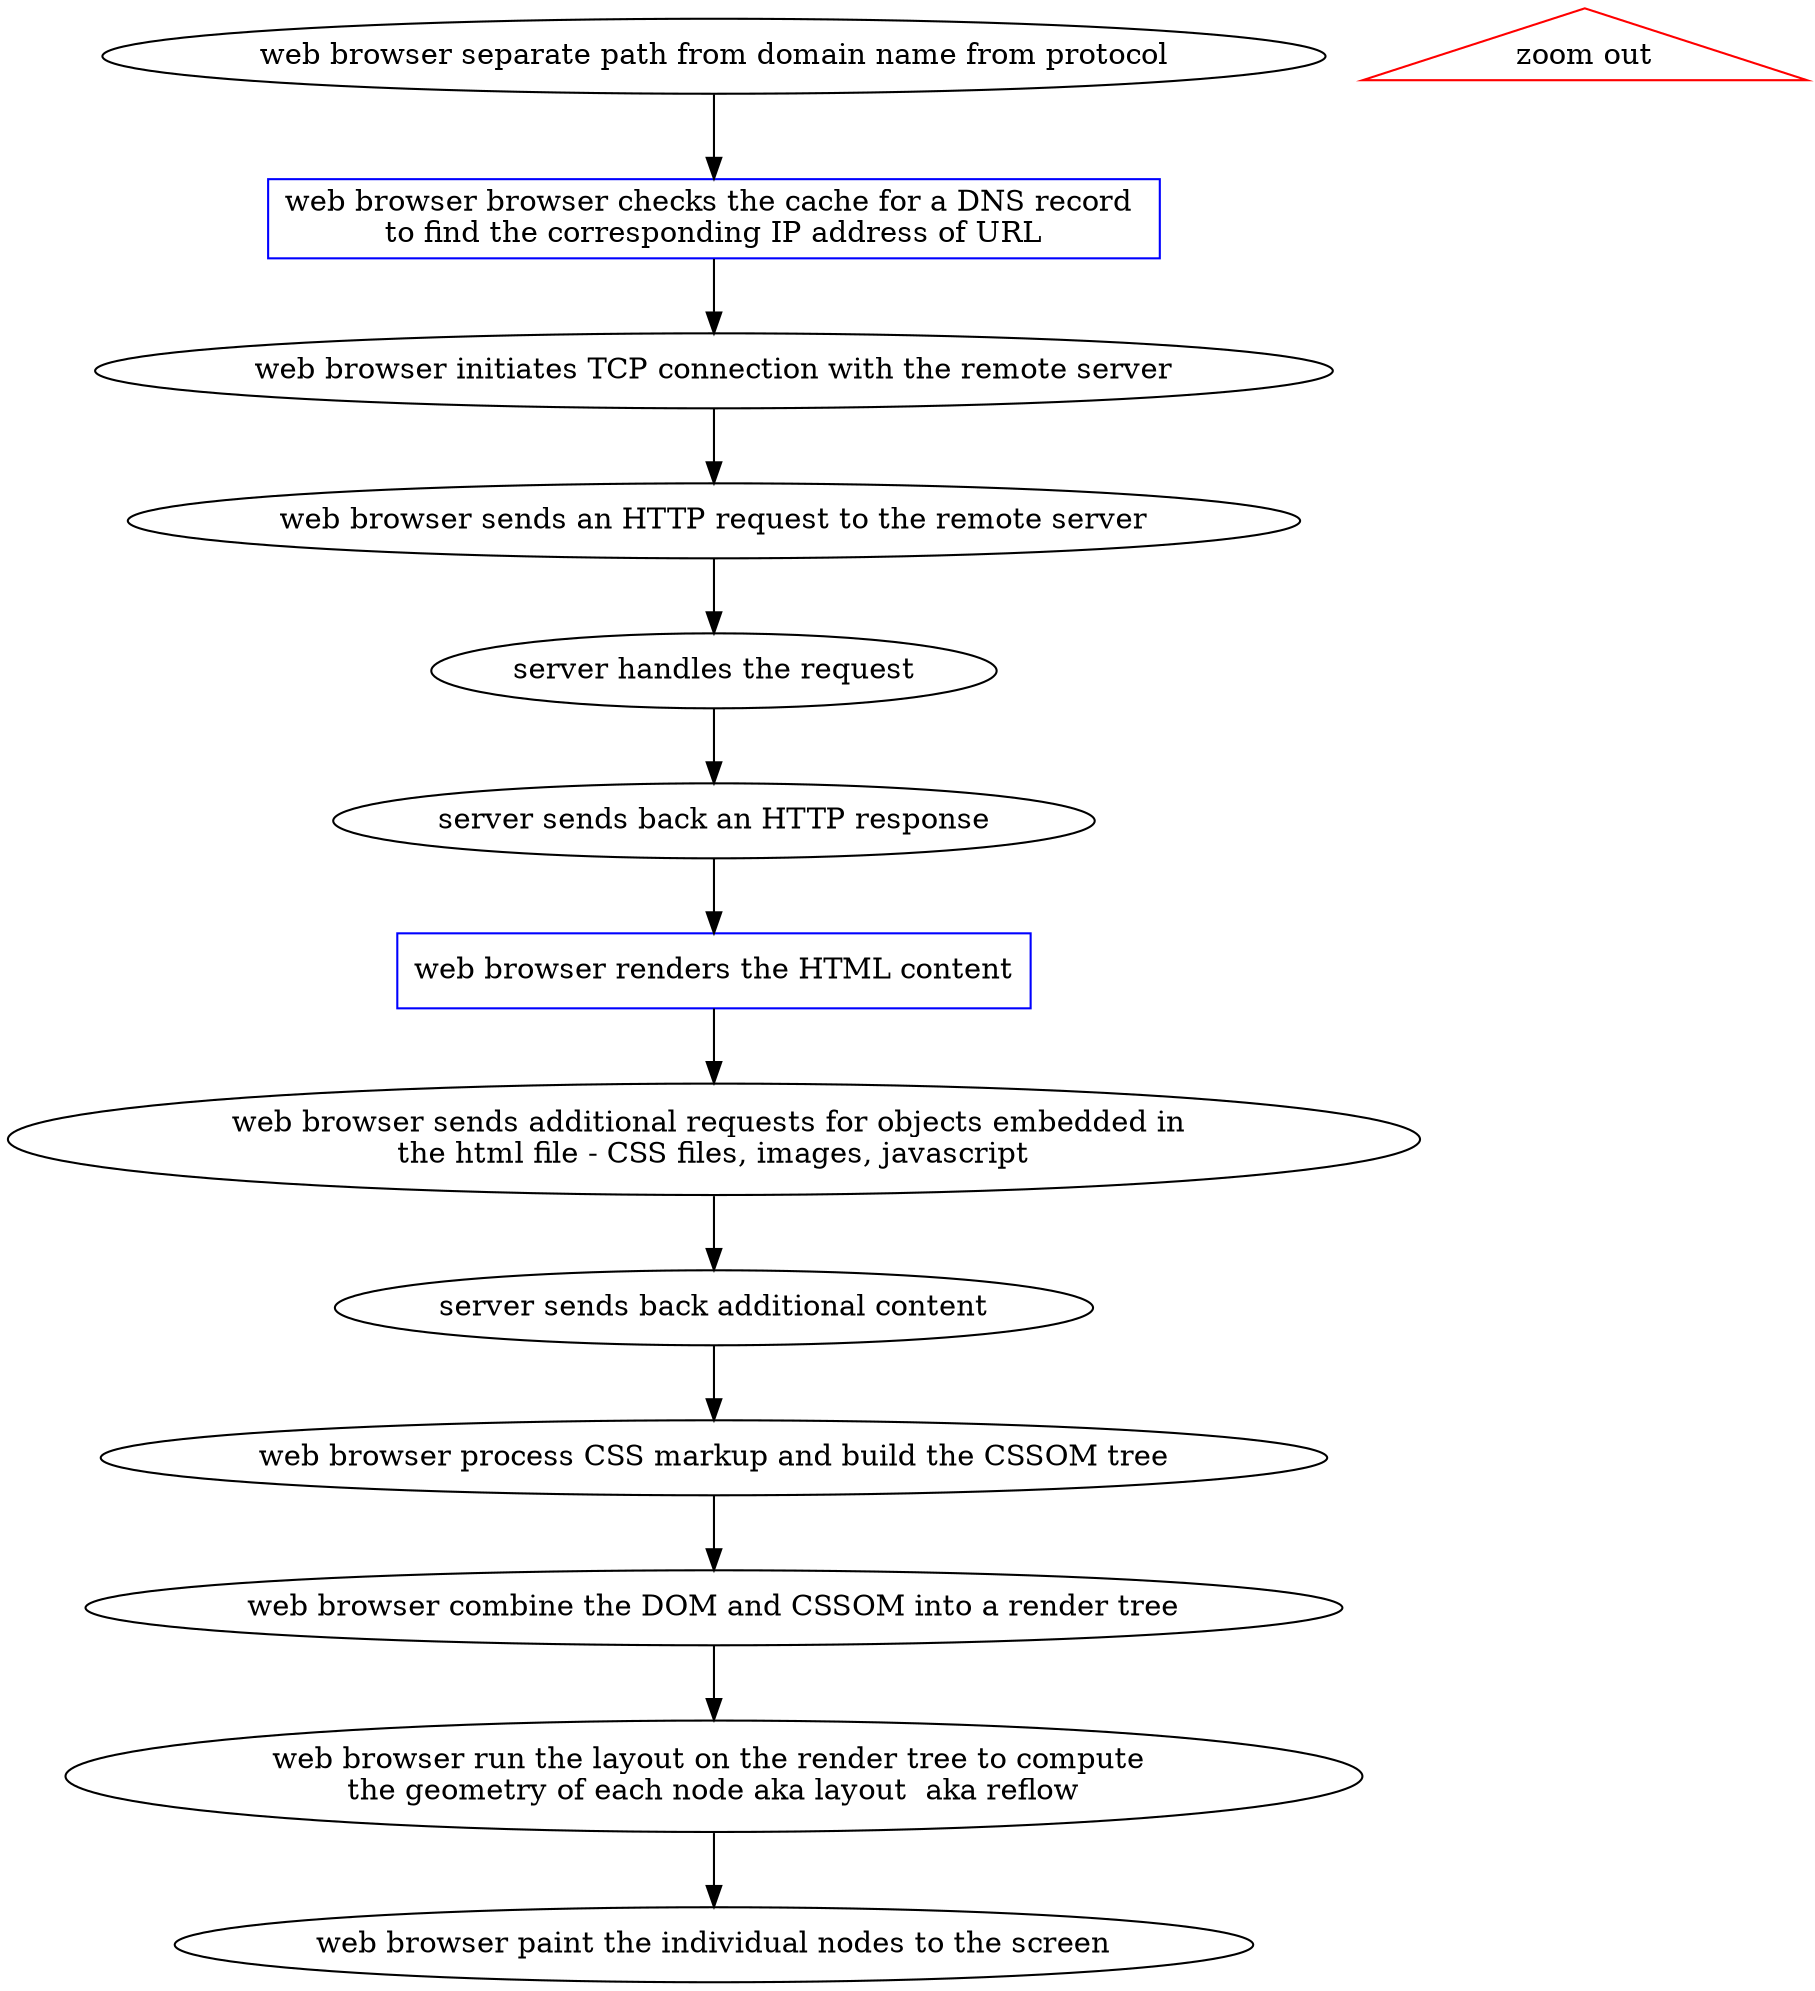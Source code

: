 strict digraph {
	graph [compound=true];
	node [label="\N"];
	web_browser_separate_path_from_domain_name_from_protocol	[label="web browser separate path from domain name from protocol"];
	web_browser_browser_checks_the_cache_for_a_DNS_record_to_find_the_corresponding_IP_address_of_URL	[color=blue,
		href="single_layer_3_web_browser_browser_checks_the_cache_for_a_DNS_record_to_find_the_corresponding_IP_address_of_URL.svg",
		label="web browser browser checks the cache for a DNS record 
to find the corresponding IP address of URL",
		shape=rectangle];
	web_browser_separate_path_from_domain_name_from_protocol -> web_browser_browser_checks_the_cache_for_a_DNS_record_to_find_the_corresponding_IP_address_of_URL;
	web_browser_initiates_TCP_connection_with_the_remote_server	[label="web browser initiates TCP connection with the remote server"];
	web_browser_browser_checks_the_cache_for_a_DNS_record_to_find_the_corresponding_IP_address_of_URL -> web_browser_initiates_TCP_connection_with_the_remote_server;
	web_browser_sends_an_HTTP_request_to_the_remote_server	[label="web browser sends an HTTP request to the remote server"];
	web_browser_initiates_TCP_connection_with_the_remote_server -> web_browser_sends_an_HTTP_request_to_the_remote_server;
	server_handles_the_request	[label="server handles the request"];
	web_browser_sends_an_HTTP_request_to_the_remote_server -> server_handles_the_request;
	server_sends_back_an_HTTP_response	[label="server sends back an HTTP response"];
	server_handles_the_request -> server_sends_back_an_HTTP_response;
	web_browser_renders_the_HTML_content	[color=blue,
		href="single_layer_3_web_browser_renders_the_HTML_content.svg",
		label="web browser renders the HTML content",
		shape=rectangle];
	server_sends_back_an_HTTP_response -> web_browser_renders_the_HTML_content;
	web_browser_sends_additional_requests_for_objects_embedded_in_the_html_file_CSS_files_images_javascript	[label="web browser sends additional requests for objects embedded in 
the html file - CSS files, images, javascript"];
	web_browser_renders_the_HTML_content -> web_browser_sends_additional_requests_for_objects_embedded_in_the_html_file_CSS_files_images_javascript;
	server_sends_back_additional_content	[label="server sends back additional content"];
	web_browser_sends_additional_requests_for_objects_embedded_in_the_html_file_CSS_files_images_javascript -> server_sends_back_additional_content;
	web_browser_process_CSS_markup_and_build_the_CSSOM_tree	[label="web browser process CSS markup and build the CSSOM tree"];
	server_sends_back_additional_content -> web_browser_process_CSS_markup_and_build_the_CSSOM_tree;
	web_browser_combine_the_DOM_and_CSSOM_into_a_render_tree	[label="web browser combine the DOM and CSSOM into a render tree"];
	web_browser_process_CSS_markup_and_build_the_CSSOM_tree -> web_browser_combine_the_DOM_and_CSSOM_into_a_render_tree;
	web_browser_run_the_layout_on_the_render_tree_to_compute_the_geometry_of_each_node_aka_layout_aka_reflow	[label="web browser run the layout on the render tree to compute 
the geometry of each node aka layout  aka reflow"];
	web_browser_combine_the_DOM_and_CSSOM_into_a_render_tree -> web_browser_run_the_layout_on_the_render_tree_to_compute_the_geometry_of_each_node_aka_layout_aka_reflow;
	web_browser_paint_the_individual_nodes_to_the_screen	[label="web browser paint the individual nodes to the screen"];
	web_browser_run_the_layout_on_the_render_tree_to_compute_the_geometry_of_each_node_aka_layout_aka_reflow -> web_browser_paint_the_individual_nodes_to_the_screen;
	"zoom out"	[color=red,
		href="single_layer_1_user_browses_the_web.svg",
		shape=triangle];
}
